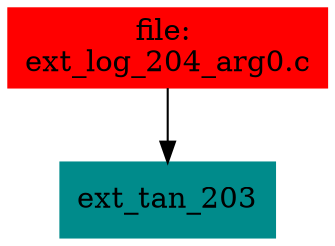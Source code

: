 digraph G {
node [shape=box]

0 [label="file: 
ext_log_204_arg0.c",color=red, style=filled]
1 [label="ext_tan_203",color=cyan4, style=filled]
0 -> 1


}

